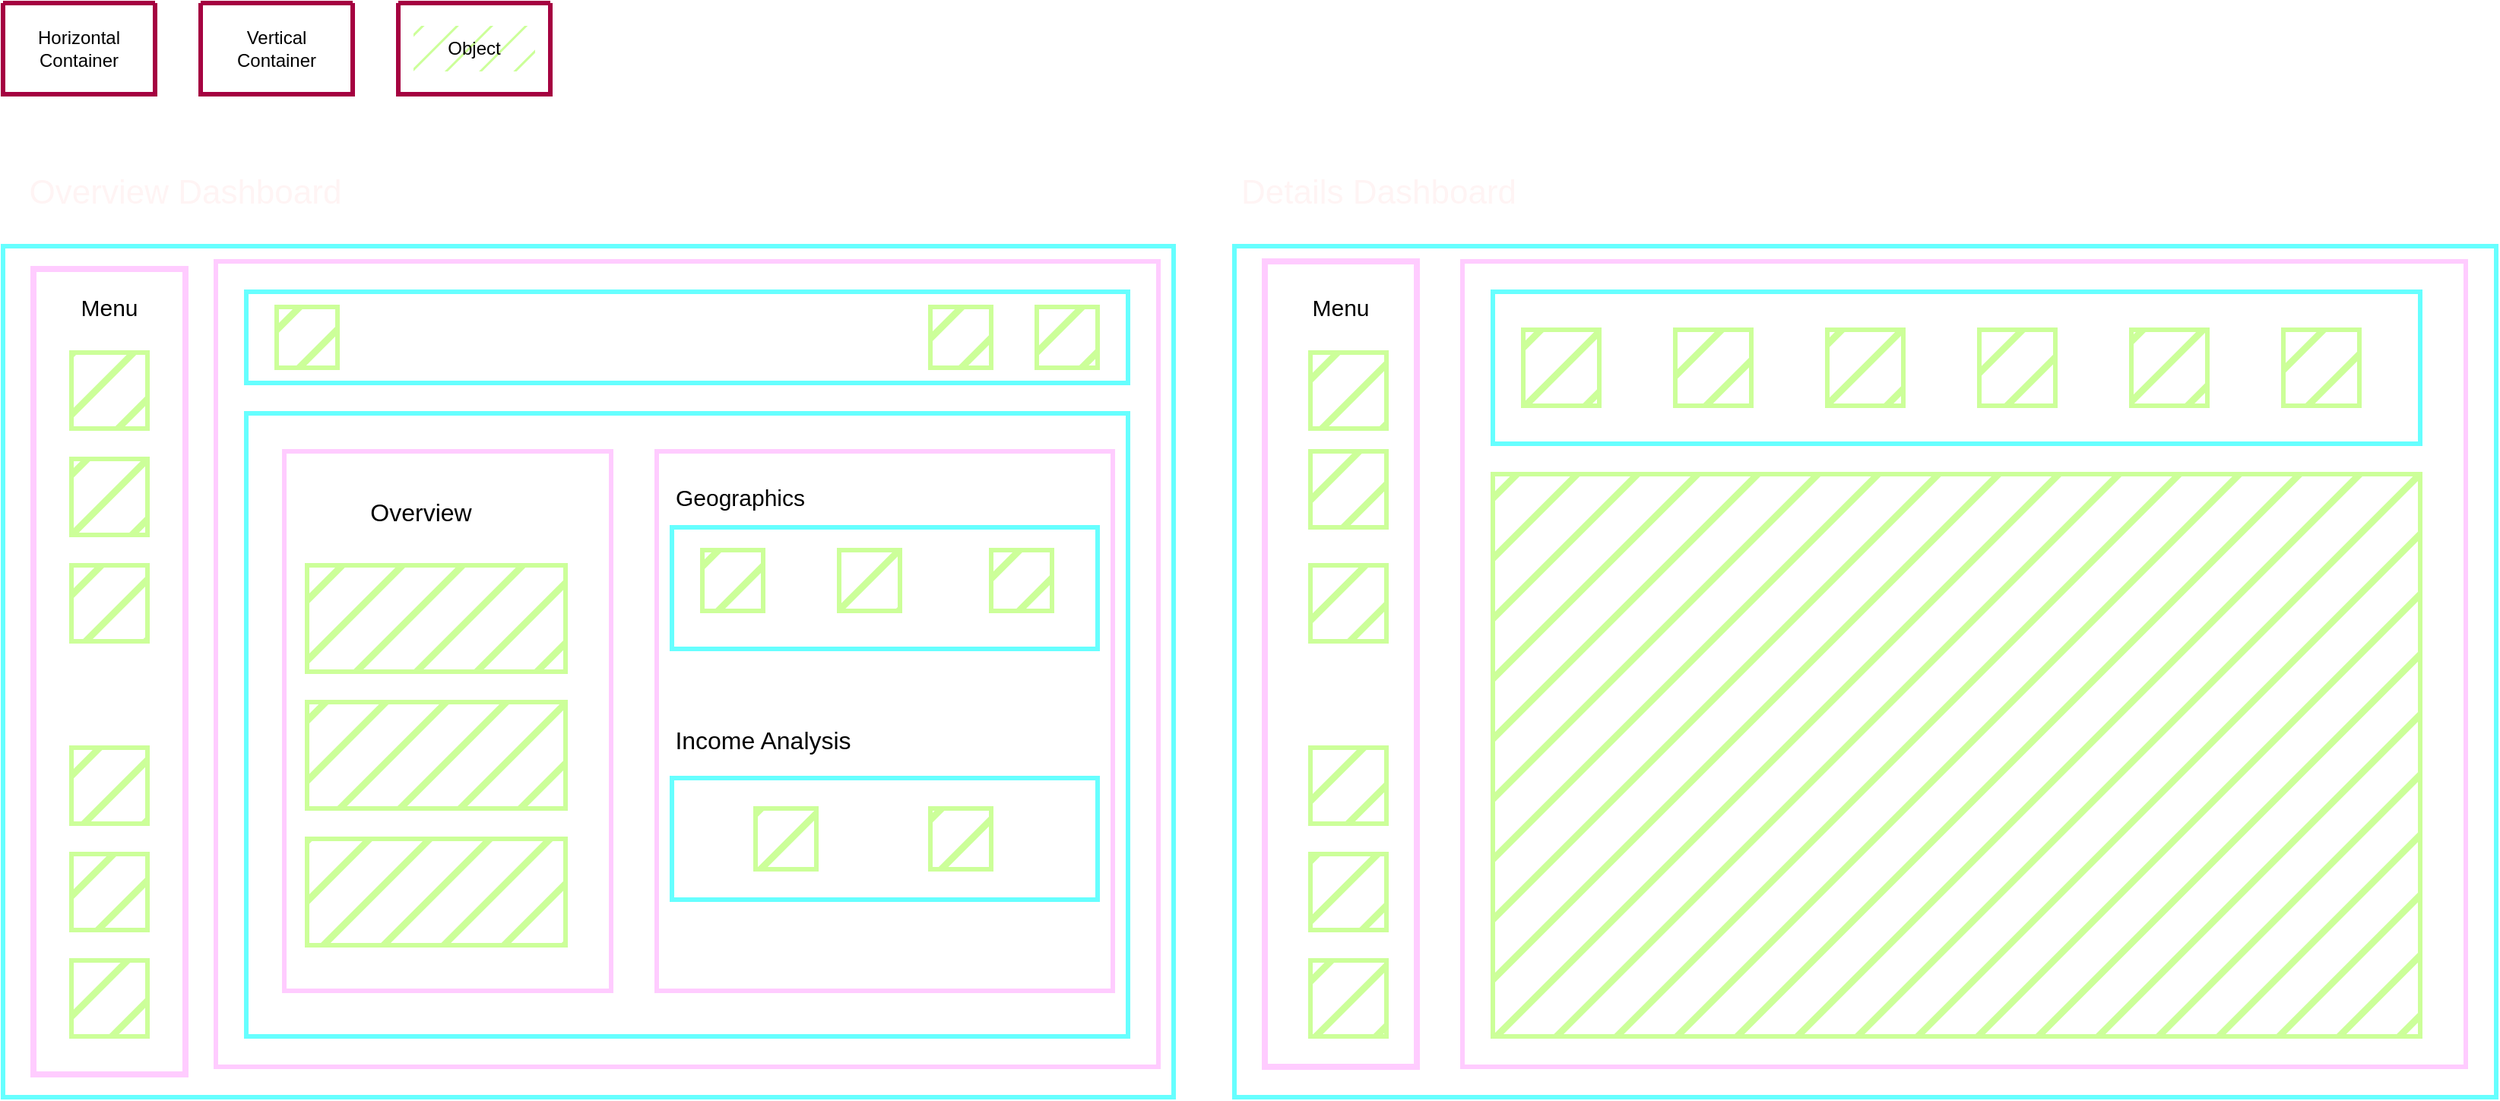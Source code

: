 <mxfile version="28.0.6">
  <diagram name="Page-1" id="mJG8isY6PhUyBDZnboph">
    <mxGraphModel dx="3112" dy="1802" grid="1" gridSize="10" guides="1" tooltips="1" connect="1" arrows="1" fold="1" page="1" pageScale="1" pageWidth="850" pageHeight="1100" math="0" shadow="0">
      <root>
        <mxCell id="0" />
        <mxCell id="1" parent="0" />
        <mxCell id="HJ6WZek75ZiEFssTKiRI-2" value="" style="swimlane;startSize=0;strokeWidth=3;fillColor=#d80073;fontColor=#ffffff;strokeColor=light-dark(#A50040,#FFCCFF);" vertex="1" parent="1">
          <mxGeometry x="40" y="80" width="100" height="60" as="geometry" />
        </mxCell>
        <mxCell id="HJ6WZek75ZiEFssTKiRI-8" value="Vertical Container" style="text;html=1;align=center;verticalAlign=middle;whiteSpace=wrap;rounded=0;" vertex="1" parent="HJ6WZek75ZiEFssTKiRI-2">
          <mxGeometry x="10" y="15" width="80" height="30" as="geometry" />
        </mxCell>
        <mxCell id="HJ6WZek75ZiEFssTKiRI-17" value="" style="swimlane;startSize=0;strokeWidth=3;fillColor=#d80073;fontColor=#ffffff;strokeColor=light-dark(#A50040,#66FFFF);" vertex="1" parent="1">
          <mxGeometry x="-90" y="80" width="100" height="60" as="geometry" />
        </mxCell>
        <mxCell id="HJ6WZek75ZiEFssTKiRI-18" value="Horizontal Container" style="text;html=1;align=center;verticalAlign=middle;whiteSpace=wrap;rounded=0;" vertex="1" parent="HJ6WZek75ZiEFssTKiRI-17">
          <mxGeometry x="10" y="15" width="80" height="30" as="geometry" />
        </mxCell>
        <mxCell id="HJ6WZek75ZiEFssTKiRI-23" value="" style="swimlane;startSize=0;strokeWidth=3;fillColor=#d80073;fontColor=#ffffff;strokeColor=light-dark(#A50040,#CCFF99);" vertex="1" parent="1">
          <mxGeometry x="170" y="80" width="100" height="60" as="geometry" />
        </mxCell>
        <mxCell id="HJ6WZek75ZiEFssTKiRI-24" value="Object" style="text;html=1;align=center;verticalAlign=middle;whiteSpace=wrap;rounded=0;fillColor=#CCFF99;fillStyle=hatch;" vertex="1" parent="HJ6WZek75ZiEFssTKiRI-23">
          <mxGeometry x="10" y="15" width="80" height="30" as="geometry" />
        </mxCell>
        <mxCell id="HJ6WZek75ZiEFssTKiRI-25" value="" style="rounded=0;whiteSpace=wrap;html=1;fillColor=none;strokeWidth=3;strokeColor=#66FFFF;" vertex="1" parent="1">
          <mxGeometry x="-90" y="240" width="770" height="560" as="geometry" />
        </mxCell>
        <mxCell id="HJ6WZek75ZiEFssTKiRI-26" value="" style="rounded=0;whiteSpace=wrap;html=1;fillColor=none;strokeWidth=4;strokeColor=#FFCCFF;" vertex="1" parent="1">
          <mxGeometry x="-70" y="255" width="100" height="530" as="geometry" />
        </mxCell>
        <mxCell id="HJ6WZek75ZiEFssTKiRI-27" value="" style="rounded=0;whiteSpace=wrap;html=1;fillColor=none;strokeWidth=3;strokeColor=#FFCCFF;" vertex="1" parent="1">
          <mxGeometry x="50" y="250" width="620" height="530" as="geometry" />
        </mxCell>
        <mxCell id="HJ6WZek75ZiEFssTKiRI-28" value="" style="rounded=0;whiteSpace=wrap;html=1;fillColor=none;strokeWidth=3;strokeColor=#66FFFF;" vertex="1" parent="1">
          <mxGeometry x="70" y="270" width="580" height="60" as="geometry" />
        </mxCell>
        <mxCell id="HJ6WZek75ZiEFssTKiRI-29" value="" style="rounded=0;whiteSpace=wrap;html=1;fillColor=none;strokeWidth=3;strokeColor=#66FFFF;" vertex="1" parent="1">
          <mxGeometry x="70" y="350" width="580" height="410" as="geometry" />
        </mxCell>
        <mxCell id="HJ6WZek75ZiEFssTKiRI-31" value="" style="rounded=0;whiteSpace=wrap;html=1;fillColor=none;strokeWidth=3;strokeColor=#FFCCFF;" vertex="1" parent="1">
          <mxGeometry x="95" y="375" width="215" height="355" as="geometry" />
        </mxCell>
        <mxCell id="HJ6WZek75ZiEFssTKiRI-32" value="" style="rounded=0;whiteSpace=wrap;html=1;strokeWidth=3;fillColor=none;strokeColor=#FFCCFF;" vertex="1" parent="1">
          <mxGeometry x="340" y="375" width="300" height="355" as="geometry" />
        </mxCell>
        <mxCell id="HJ6WZek75ZiEFssTKiRI-33" value="" style="rounded=0;whiteSpace=wrap;html=1;fillColor=none;strokeWidth=3;strokeColor=#66FFFF;" vertex="1" parent="1">
          <mxGeometry x="350" y="425" width="280" height="80" as="geometry" />
        </mxCell>
        <mxCell id="HJ6WZek75ZiEFssTKiRI-35" value="" style="rounded=0;whiteSpace=wrap;html=1;fillColor=none;strokeWidth=3;strokeColor=#66FFFF;" vertex="1" parent="1">
          <mxGeometry x="350" y="590" width="280" height="80" as="geometry" />
        </mxCell>
        <mxCell id="HJ6WZek75ZiEFssTKiRI-36" value="" style="rounded=0;whiteSpace=wrap;html=1;fillColor=none;strokeWidth=3;strokeColor=#66FFFF;" vertex="1" parent="1">
          <mxGeometry x="720" y="240" width="830" height="560" as="geometry" />
        </mxCell>
        <mxCell id="HJ6WZek75ZiEFssTKiRI-37" value="" style="rounded=0;whiteSpace=wrap;html=1;fillColor=none;strokeWidth=4;strokeColor=#FFCCFF;" vertex="1" parent="1">
          <mxGeometry x="740" y="250" width="100" height="530" as="geometry" />
        </mxCell>
        <mxCell id="HJ6WZek75ZiEFssTKiRI-38" value="" style="rounded=0;whiteSpace=wrap;html=1;fillColor=none;strokeWidth=3;strokeColor=#FFCCFF;" vertex="1" parent="1">
          <mxGeometry x="870" y="250" width="660" height="530" as="geometry" />
        </mxCell>
        <mxCell id="HJ6WZek75ZiEFssTKiRI-48" value="" style="rounded=0;whiteSpace=wrap;html=1;fillColor=none;strokeWidth=3;strokeColor=#66FFFF;" vertex="1" parent="1">
          <mxGeometry x="890" y="270" width="610" height="100" as="geometry" />
        </mxCell>
        <mxCell id="HJ6WZek75ZiEFssTKiRI-49" value="" style="rounded=0;whiteSpace=wrap;html=1;fillColor=#CCFF99;strokeColor=#CCFF99;strokeWidth=3;fillStyle=hatch;" vertex="1" parent="1">
          <mxGeometry x="890" y="390" width="610" height="370" as="geometry" />
        </mxCell>
        <mxCell id="HJ6WZek75ZiEFssTKiRI-52" value="" style="rounded=0;whiteSpace=wrap;html=1;fillColor=#CCFF99;strokeColor=#CCFF99;strokeWidth=3;fillStyle=hatch;" vertex="1" parent="1">
          <mxGeometry x="-45" y="310" width="50" height="50" as="geometry" />
        </mxCell>
        <mxCell id="HJ6WZek75ZiEFssTKiRI-54" value="" style="rounded=0;whiteSpace=wrap;html=1;fillColor=#CCFF99;strokeColor=#CCFF99;strokeWidth=3;fillStyle=hatch;" vertex="1" parent="1">
          <mxGeometry x="-45" y="380" width="50" height="50" as="geometry" />
        </mxCell>
        <mxCell id="HJ6WZek75ZiEFssTKiRI-55" value="" style="rounded=0;whiteSpace=wrap;html=1;fillColor=#CCFF99;strokeColor=#CCFF99;strokeWidth=3;fillStyle=hatch;" vertex="1" parent="1">
          <mxGeometry x="-45" y="450" width="50" height="50" as="geometry" />
        </mxCell>
        <mxCell id="HJ6WZek75ZiEFssTKiRI-59" value="" style="rounded=0;whiteSpace=wrap;html=1;fillColor=#CCFF99;strokeColor=#CCFF99;strokeWidth=3;fillStyle=hatch;" vertex="1" parent="1">
          <mxGeometry x="-45" y="570" width="50" height="50" as="geometry" />
        </mxCell>
        <mxCell id="HJ6WZek75ZiEFssTKiRI-60" value="" style="rounded=0;whiteSpace=wrap;html=1;fillColor=#CCFF99;strokeColor=#CCFF99;strokeWidth=3;fillStyle=hatch;" vertex="1" parent="1">
          <mxGeometry x="-45" y="640" width="50" height="50" as="geometry" />
        </mxCell>
        <mxCell id="HJ6WZek75ZiEFssTKiRI-61" value="" style="rounded=0;whiteSpace=wrap;html=1;fillColor=#CCFF99;strokeColor=#CCFF99;strokeWidth=3;fillStyle=hatch;" vertex="1" parent="1">
          <mxGeometry x="-45" y="710" width="50" height="50" as="geometry" />
        </mxCell>
        <mxCell id="HJ6WZek75ZiEFssTKiRI-62" value="" style="rounded=0;whiteSpace=wrap;html=1;fillColor=#CCFF99;strokeColor=#CCFF99;strokeWidth=3;fillStyle=hatch;" vertex="1" parent="1">
          <mxGeometry x="90" y="280" width="40" height="40" as="geometry" />
        </mxCell>
        <mxCell id="HJ6WZek75ZiEFssTKiRI-64" value="" style="rounded=0;whiteSpace=wrap;html=1;fillColor=#CCFF99;strokeColor=#CCFF99;strokeWidth=3;fillStyle=hatch;" vertex="1" parent="1">
          <mxGeometry x="520" y="280" width="40" height="40" as="geometry" />
        </mxCell>
        <mxCell id="HJ6WZek75ZiEFssTKiRI-65" value="" style="rounded=0;whiteSpace=wrap;html=1;fillColor=#CCFF99;strokeColor=#CCFF99;strokeWidth=3;fillStyle=hatch;" vertex="1" parent="1">
          <mxGeometry x="590" y="280" width="40" height="40" as="geometry" />
        </mxCell>
        <mxCell id="HJ6WZek75ZiEFssTKiRI-66" value="" style="rounded=0;whiteSpace=wrap;html=1;fillColor=#CCFF99;strokeColor=#CCFF99;strokeWidth=3;fillStyle=hatch;" vertex="1" parent="1">
          <mxGeometry x="370" y="440" width="40" height="40" as="geometry" />
        </mxCell>
        <mxCell id="HJ6WZek75ZiEFssTKiRI-67" value="" style="rounded=0;whiteSpace=wrap;html=1;fillColor=#CCFF99;strokeColor=#CCFF99;strokeWidth=3;fillStyle=hatch;" vertex="1" parent="1">
          <mxGeometry x="460" y="440" width="40" height="40" as="geometry" />
        </mxCell>
        <mxCell id="HJ6WZek75ZiEFssTKiRI-68" value="" style="rounded=0;whiteSpace=wrap;html=1;fillColor=#CCFF99;strokeColor=#CCFF99;strokeWidth=3;fillStyle=hatch;" vertex="1" parent="1">
          <mxGeometry x="560" y="440" width="40" height="40" as="geometry" />
        </mxCell>
        <mxCell id="HJ6WZek75ZiEFssTKiRI-69" value="" style="rounded=0;whiteSpace=wrap;html=1;fillColor=#CCFF99;strokeColor=#CCFF99;strokeWidth=3;fillStyle=hatch;" vertex="1" parent="1">
          <mxGeometry x="405" y="610" width="40" height="40" as="geometry" />
        </mxCell>
        <mxCell id="HJ6WZek75ZiEFssTKiRI-70" value="" style="rounded=0;whiteSpace=wrap;html=1;fillColor=#CCFF99;strokeColor=#CCFF99;strokeWidth=3;fillStyle=hatch;" vertex="1" parent="1">
          <mxGeometry x="520" y="610" width="40" height="40" as="geometry" />
        </mxCell>
        <mxCell id="HJ6WZek75ZiEFssTKiRI-71" value="" style="rounded=0;whiteSpace=wrap;html=1;fillColor=#CCFF99;strokeColor=#CCFF99;strokeWidth=3;fillStyle=hatch;" vertex="1" parent="1">
          <mxGeometry x="110" y="450" width="170" height="70" as="geometry" />
        </mxCell>
        <mxCell id="HJ6WZek75ZiEFssTKiRI-72" value="" style="rounded=0;whiteSpace=wrap;html=1;fillColor=#CCFF99;strokeColor=#CCFF99;strokeWidth=3;fillStyle=hatch;" vertex="1" parent="1">
          <mxGeometry x="110" y="540" width="170" height="70" as="geometry" />
        </mxCell>
        <mxCell id="HJ6WZek75ZiEFssTKiRI-73" value="" style="rounded=0;whiteSpace=wrap;html=1;fillColor=#CCFF99;strokeColor=#CCFF99;strokeWidth=3;fillStyle=hatch;" vertex="1" parent="1">
          <mxGeometry x="110" y="630" width="170" height="70" as="geometry" />
        </mxCell>
        <mxCell id="HJ6WZek75ZiEFssTKiRI-74" value="" style="rounded=0;whiteSpace=wrap;html=1;fillColor=#CCFF99;strokeColor=#CCFF99;strokeWidth=3;fillStyle=hatch;" vertex="1" parent="1">
          <mxGeometry x="770" y="310" width="50" height="50" as="geometry" />
        </mxCell>
        <mxCell id="HJ6WZek75ZiEFssTKiRI-75" value="" style="rounded=0;whiteSpace=wrap;html=1;fillColor=#CCFF99;strokeColor=#CCFF99;strokeWidth=3;fillStyle=hatch;" vertex="1" parent="1">
          <mxGeometry x="770" y="375" width="50" height="50" as="geometry" />
        </mxCell>
        <mxCell id="HJ6WZek75ZiEFssTKiRI-76" value="" style="rounded=0;whiteSpace=wrap;html=1;fillColor=#CCFF99;strokeColor=#CCFF99;strokeWidth=3;fillStyle=hatch;" vertex="1" parent="1">
          <mxGeometry x="770" y="450" width="50" height="50" as="geometry" />
        </mxCell>
        <mxCell id="HJ6WZek75ZiEFssTKiRI-77" value="" style="rounded=0;whiteSpace=wrap;html=1;fillColor=#CCFF99;strokeColor=#CCFF99;strokeWidth=3;fillStyle=hatch;" vertex="1" parent="1">
          <mxGeometry x="770" y="570" width="50" height="50" as="geometry" />
        </mxCell>
        <mxCell id="HJ6WZek75ZiEFssTKiRI-78" value="" style="rounded=0;whiteSpace=wrap;html=1;fillColor=#CCFF99;strokeColor=#CCFF99;strokeWidth=3;fillStyle=hatch;" vertex="1" parent="1">
          <mxGeometry x="770" y="640" width="50" height="50" as="geometry" />
        </mxCell>
        <mxCell id="HJ6WZek75ZiEFssTKiRI-79" value="" style="rounded=0;whiteSpace=wrap;html=1;fillColor=#CCFF99;strokeColor=#CCFF99;strokeWidth=3;fillStyle=hatch;" vertex="1" parent="1">
          <mxGeometry x="770" y="710" width="50" height="50" as="geometry" />
        </mxCell>
        <mxCell id="HJ6WZek75ZiEFssTKiRI-80" value="" style="rounded=0;whiteSpace=wrap;html=1;fillColor=#CCFF99;strokeColor=#CCFF99;strokeWidth=3;fillStyle=hatch;" vertex="1" parent="1">
          <mxGeometry x="910" y="295" width="50" height="50" as="geometry" />
        </mxCell>
        <mxCell id="HJ6WZek75ZiEFssTKiRI-81" value="" style="rounded=0;whiteSpace=wrap;html=1;fillColor=#CCFF99;strokeColor=#CCFF99;strokeWidth=3;fillStyle=hatch;" vertex="1" parent="1">
          <mxGeometry x="1010" y="295" width="50" height="50" as="geometry" />
        </mxCell>
        <mxCell id="HJ6WZek75ZiEFssTKiRI-82" value="" style="rounded=0;whiteSpace=wrap;html=1;fillColor=#CCFF99;strokeColor=#CCFF99;strokeWidth=3;fillStyle=hatch;" vertex="1" parent="1">
          <mxGeometry x="1110" y="295" width="50" height="50" as="geometry" />
        </mxCell>
        <mxCell id="HJ6WZek75ZiEFssTKiRI-83" value="" style="rounded=0;whiteSpace=wrap;html=1;fillColor=#CCFF99;strokeColor=#CCFF99;strokeWidth=3;fillStyle=hatch;" vertex="1" parent="1">
          <mxGeometry x="1210" y="295" width="50" height="50" as="geometry" />
        </mxCell>
        <mxCell id="HJ6WZek75ZiEFssTKiRI-84" value="" style="rounded=0;whiteSpace=wrap;html=1;fillColor=#CCFF99;strokeColor=#CCFF99;strokeWidth=3;fillStyle=hatch;" vertex="1" parent="1">
          <mxGeometry x="1310" y="295" width="50" height="50" as="geometry" />
        </mxCell>
        <mxCell id="HJ6WZek75ZiEFssTKiRI-85" value="" style="rounded=0;whiteSpace=wrap;html=1;fillColor=#CCFF99;strokeColor=#CCFF99;strokeWidth=3;fillStyle=hatch;" vertex="1" parent="1">
          <mxGeometry x="1410" y="295" width="50" height="50" as="geometry" />
        </mxCell>
        <mxCell id="HJ6WZek75ZiEFssTKiRI-86" value="&lt;font style=&quot;color: rgb(255, 244, 244); background-color: light-dark(#ffffff, var(--ge-dark-color, #121212));&quot;&gt;Overview Dashboard&lt;/font&gt;" style="text;html=1;align=center;verticalAlign=middle;whiteSpace=wrap;rounded=0;fontSize=22;" vertex="1" parent="1">
          <mxGeometry x="-90" y="180" width="240" height="50" as="geometry" />
        </mxCell>
        <mxCell id="HJ6WZek75ZiEFssTKiRI-87" value="&lt;font style=&quot;color: rgb(255, 244, 244); background-color: light-dark(#ffffff, var(--ge-dark-color, #121212));&quot;&gt;Details Dashboard&lt;/font&gt;" style="text;html=1;align=center;verticalAlign=middle;whiteSpace=wrap;rounded=0;fontSize=22;" vertex="1" parent="1">
          <mxGeometry x="720" y="180" width="190" height="50" as="geometry" />
        </mxCell>
        <mxCell id="HJ6WZek75ZiEFssTKiRI-89" value="&lt;font style=&quot;font-size: 15px;&quot;&gt;Menu&lt;/font&gt;" style="text;html=1;align=center;verticalAlign=middle;whiteSpace=wrap;rounded=0;" vertex="1" parent="1">
          <mxGeometry x="-50" y="265" width="60" height="30" as="geometry" />
        </mxCell>
        <mxCell id="HJ6WZek75ZiEFssTKiRI-90" value="&lt;font style=&quot;font-size: 16px;&quot;&gt;Overview&lt;/font&gt;" style="text;html=1;align=center;verticalAlign=middle;whiteSpace=wrap;rounded=0;" vertex="1" parent="1">
          <mxGeometry x="110" y="400" width="150" height="30" as="geometry" />
        </mxCell>
        <mxCell id="HJ6WZek75ZiEFssTKiRI-91" value="&lt;font&gt;Geographics&lt;/font&gt;" style="text;html=1;align=center;verticalAlign=middle;whiteSpace=wrap;rounded=0;fontSize=15;" vertex="1" parent="1">
          <mxGeometry x="345" y="390" width="100" height="30" as="geometry" />
        </mxCell>
        <mxCell id="HJ6WZek75ZiEFssTKiRI-92" value="&lt;span&gt;Income Analysis&lt;/span&gt;" style="text;html=1;align=center;verticalAlign=middle;whiteSpace=wrap;rounded=0;fontSize=16;" vertex="1" parent="1">
          <mxGeometry x="340" y="550" width="140" height="30" as="geometry" />
        </mxCell>
        <mxCell id="HJ6WZek75ZiEFssTKiRI-94" value="&lt;font style=&quot;font-size: 15px;&quot;&gt;Menu&lt;/font&gt;" style="text;html=1;align=center;verticalAlign=middle;whiteSpace=wrap;rounded=0;" vertex="1" parent="1">
          <mxGeometry x="760" y="265" width="60" height="30" as="geometry" />
        </mxCell>
      </root>
    </mxGraphModel>
  </diagram>
</mxfile>
